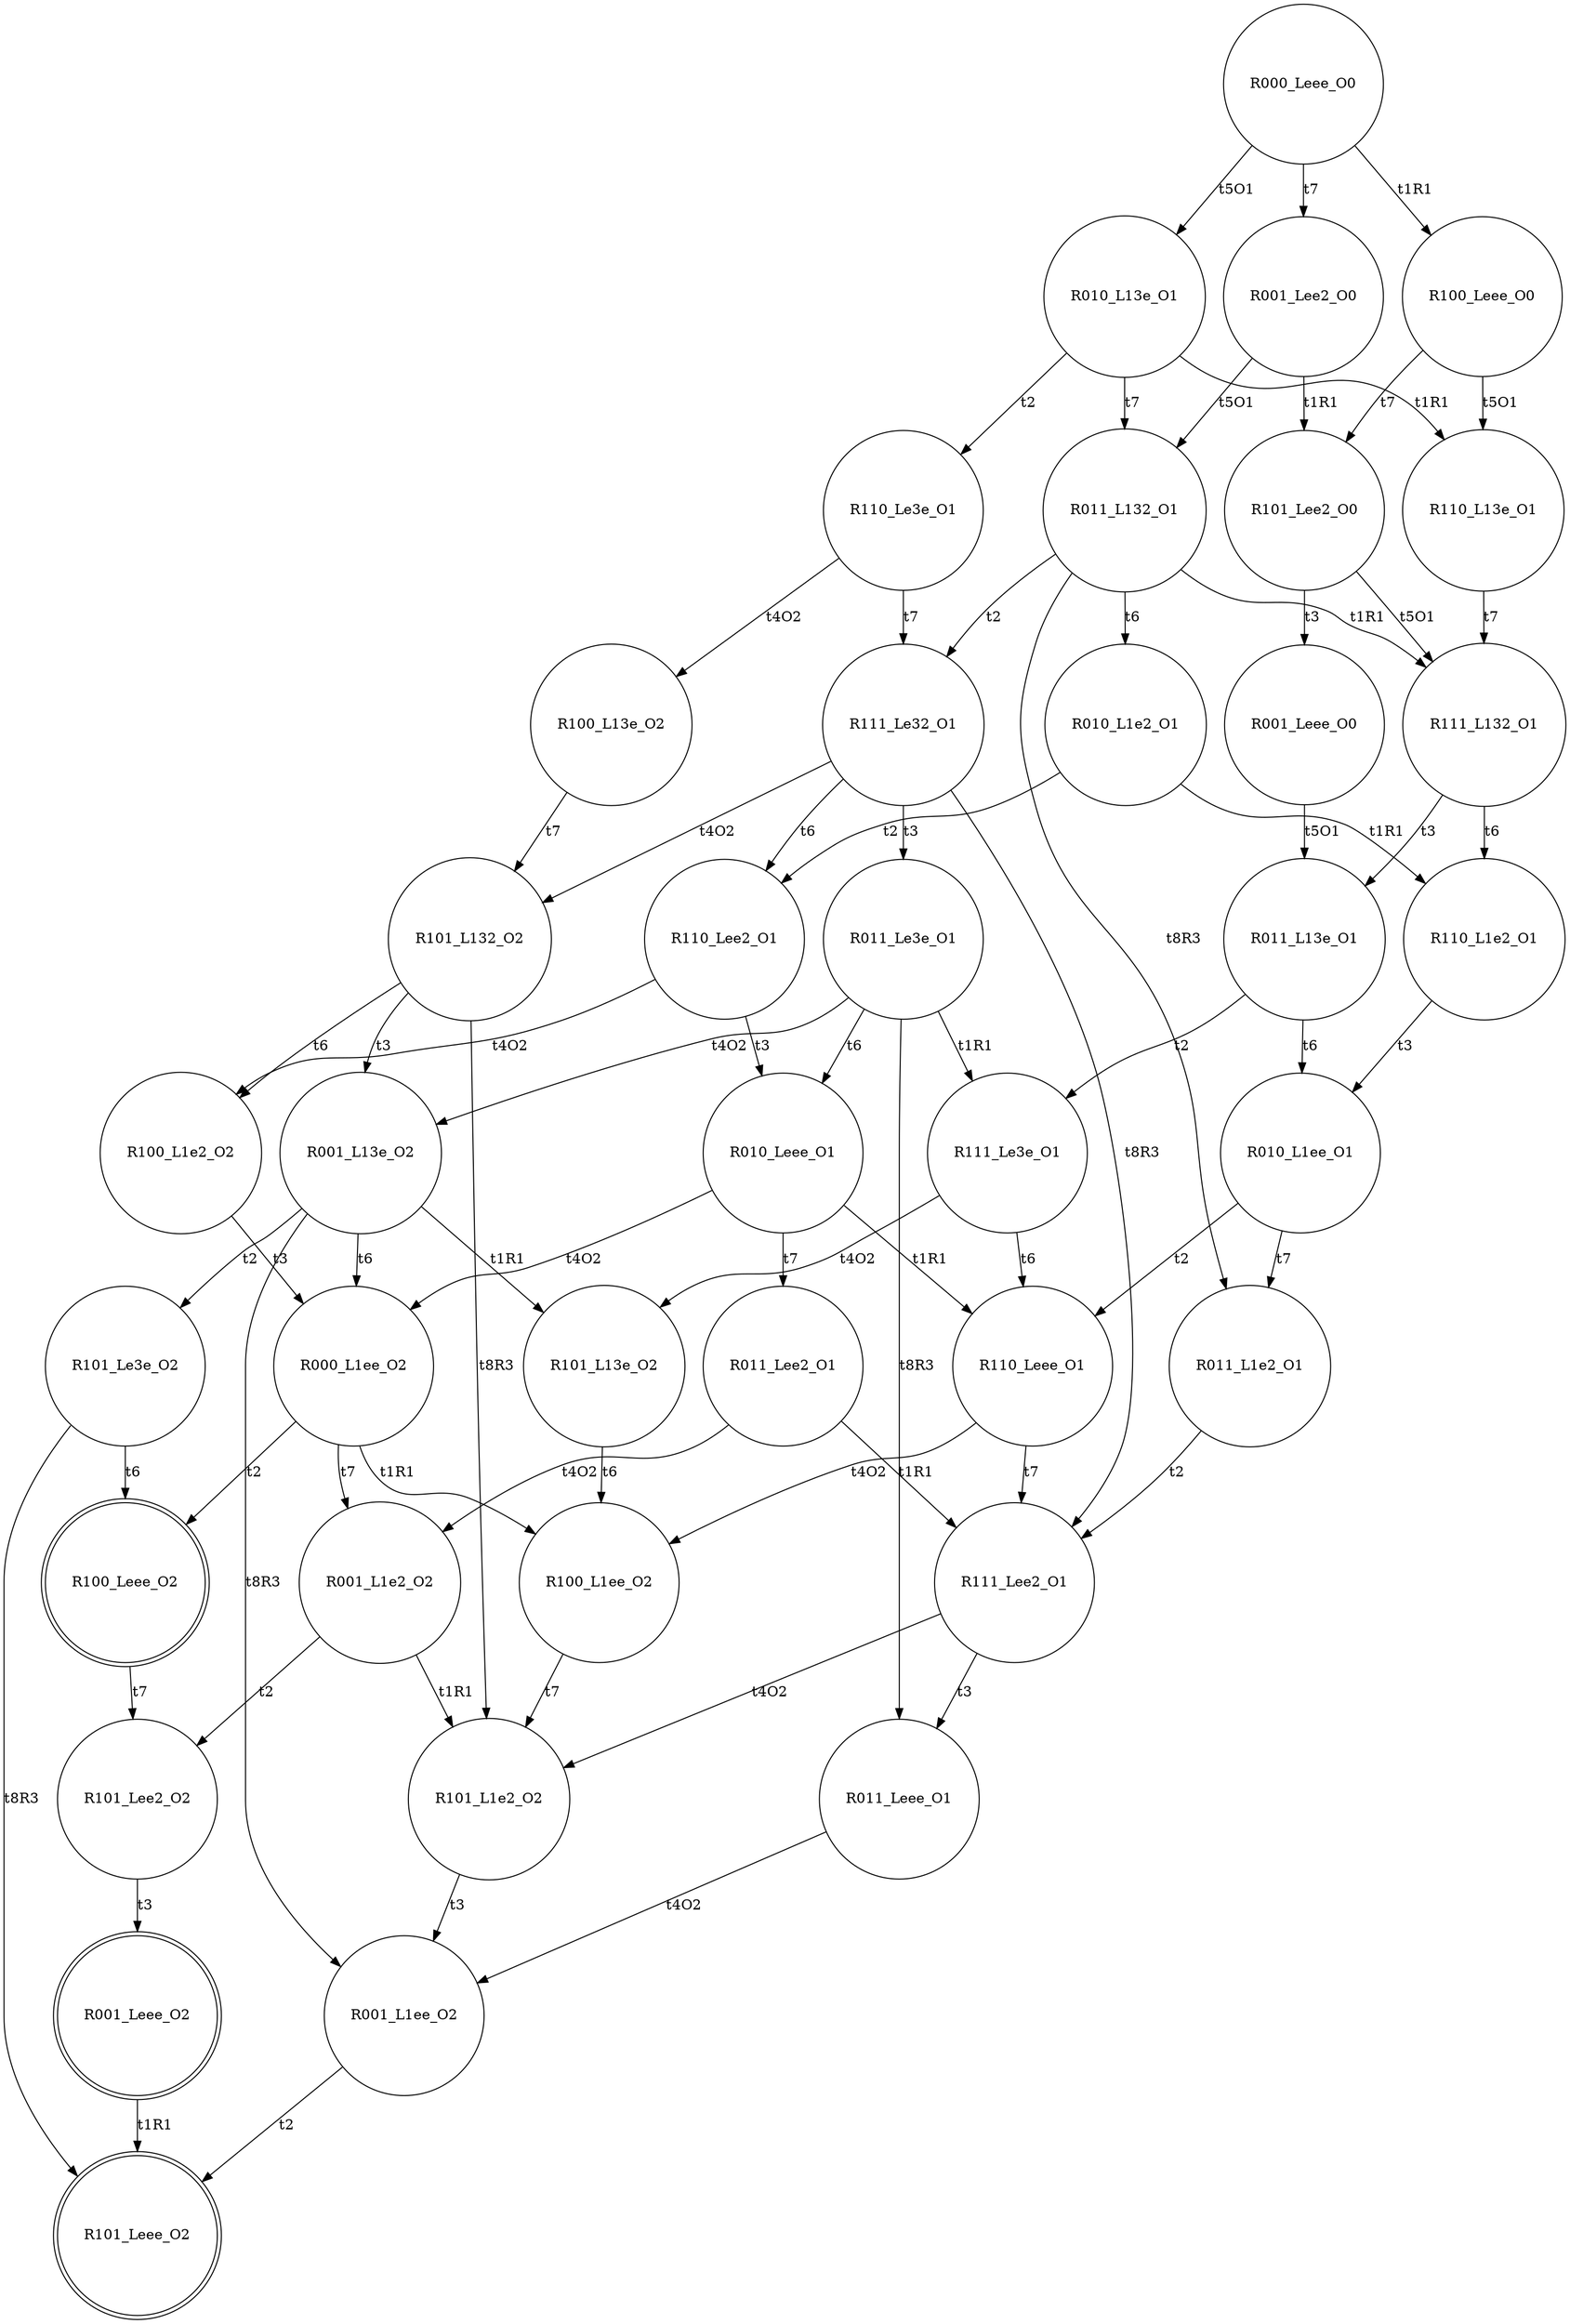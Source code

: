 digraph SCi {
node [shape=circle]; R000_Leee_O0 ;
node [shape=circle]; R100_Leee_O0 ;
node [shape=circle]; R110_L13e_O1 ;
node [shape=circle]; R111_L132_O1 ;
node [shape=circle]; R011_L13e_O1 ;
node [shape=circle]; R111_Le3e_O1 ;
node [shape=circle]; R101_L13e_O2 ;
node [shape=circle]; R100_L1ee_O2 ;
node [shape=circle]; R101_L1e2_O2 ;
node [shape=circle]; R001_L1ee_O2 ;
node [shape=doublecircle]; R101_Leee_O2 ;
node [shape=circle]; R110_Leee_O1 ;
node [shape=circle]; R111_Lee2_O1 ;
node [shape=circle]; R011_Leee_O1 ;
node [shape=circle]; R010_L1ee_O1 ;
node [shape=circle]; R011_L1e2_O1 ;
node [shape=circle]; R110_L1e2_O1 ;
node [shape=circle]; R101_Lee2_O0 ;
node [shape=circle]; R001_Leee_O0 ;
node [shape=circle]; R010_L13e_O1 ;
node [shape=circle]; R110_Le3e_O1 ;
node [shape=circle]; R100_L13e_O2 ;
node [shape=circle]; R101_L132_O2 ;
node [shape=circle]; R001_L13e_O2 ;
node [shape=circle]; R101_Le3e_O2 ;
node [shape=doublecircle]; R100_Leee_O2 ;
node [shape=circle]; R101_Lee2_O2 ;
node [shape=doublecircle]; R001_Leee_O2 ;
node [shape=circle]; R000_L1ee_O2 ;
node [shape=circle]; R001_L1e2_O2 ;
node [shape=circle]; R100_L1e2_O2 ;
node [shape=circle]; R111_Le32_O1 ;
node [shape=circle]; R011_Le3e_O1 ;
node [shape=circle]; R010_Leee_O1 ;
node [shape=circle]; R011_Lee2_O1 ;
node [shape=circle]; R110_Lee2_O1 ;
node [shape=circle]; R011_L132_O1 ;
node [shape=circle]; R010_L1e2_O1 ;
node [shape=circle]; R001_Lee2_O0 ;
R000_Leee_O0 -> R001_Lee2_O0 [label=t7]
R000_Leee_O0 -> R010_L13e_O1 [label=t5O1]
R000_Leee_O0 -> R100_Leee_O0 [label=t1R1]
R100_Leee_O0 -> R101_Lee2_O0 [label=t7]
R100_Leee_O0 -> R110_L13e_O1 [label=t5O1]
R110_L13e_O1 -> R111_L132_O1 [label=t7]
R111_L132_O1 -> R110_L1e2_O1 [label=t6]
R111_L132_O1 -> R011_L13e_O1 [label=t3]
R011_L13e_O1 -> R010_L1ee_O1 [label=t6]
R011_L13e_O1 -> R111_Le3e_O1 [label=t2]
R111_Le3e_O1 -> R110_Leee_O1 [label=t6]
R111_Le3e_O1 -> R101_L13e_O2 [label=t4O2]
R101_L13e_O2 -> R100_L1ee_O2 [label=t6]
R100_L1ee_O2 -> R101_L1e2_O2 [label=t7]
R101_L1e2_O2 -> R001_L1ee_O2 [label=t3]
R001_L1ee_O2 -> R101_Leee_O2 [label=t2]
R110_Leee_O1 -> R111_Lee2_O1 [label=t7]
R110_Leee_O1 -> R100_L1ee_O2 [label=t4O2]
R111_Lee2_O1 -> R101_L1e2_O2 [label=t4O2]
R111_Lee2_O1 -> R011_Leee_O1 [label=t3]
R011_Leee_O1 -> R001_L1ee_O2 [label=t4O2]
R010_L1ee_O1 -> R011_L1e2_O1 [label=t7]
R010_L1ee_O1 -> R110_Leee_O1 [label=t2]
R011_L1e2_O1 -> R111_Lee2_O1 [label=t2]
R110_L1e2_O1 -> R010_L1ee_O1 [label=t3]
R101_Lee2_O0 -> R111_L132_O1 [label=t5O1]
R101_Lee2_O0 -> R001_Leee_O0 [label=t3]
R001_Leee_O0 -> R011_L13e_O1 [label=t5O1]
R010_L13e_O1 -> R011_L132_O1 [label=t7]
R010_L13e_O1 -> R110_Le3e_O1 [label=t2]
R010_L13e_O1 -> R110_L13e_O1 [label=t1R1]
R110_Le3e_O1 -> R111_Le32_O1 [label=t7]
R110_Le3e_O1 -> R100_L13e_O2 [label=t4O2]
R100_L13e_O2 -> R101_L132_O2 [label=t7]
R101_L132_O2 -> R101_L1e2_O2 [label=t8R3]
R101_L132_O2 -> R100_L1e2_O2 [label=t6]
R101_L132_O2 -> R001_L13e_O2 [label=t3]
R001_L13e_O2 -> R001_L1ee_O2 [label=t8R3]
R001_L13e_O2 -> R000_L1ee_O2 [label=t6]
R001_L13e_O2 -> R101_Le3e_O2 [label=t2]
R001_L13e_O2 -> R101_L13e_O2 [label=t1R1]
R101_Le3e_O2 -> R101_Leee_O2 [label=t8R3]
R101_Le3e_O2 -> R100_Leee_O2 [label=t6]
R100_Leee_O2 -> R101_Lee2_O2 [label=t7]
R101_Lee2_O2 -> R001_Leee_O2 [label=t3]
R001_Leee_O2 -> R101_Leee_O2 [label=t1R1]
R000_L1ee_O2 -> R001_L1e2_O2 [label=t7]
R000_L1ee_O2 -> R100_Leee_O2 [label=t2]
R000_L1ee_O2 -> R100_L1ee_O2 [label=t1R1]
R001_L1e2_O2 -> R101_Lee2_O2 [label=t2]
R001_L1e2_O2 -> R101_L1e2_O2 [label=t1R1]
R100_L1e2_O2 -> R000_L1ee_O2 [label=t3]
R111_Le32_O1 -> R111_Lee2_O1 [label=t8R3]
R111_Le32_O1 -> R110_Lee2_O1 [label=t6]
R111_Le32_O1 -> R101_L132_O2 [label=t4O2]
R111_Le32_O1 -> R011_Le3e_O1 [label=t3]
R011_Le3e_O1 -> R011_Leee_O1 [label=t8R3]
R011_Le3e_O1 -> R010_Leee_O1 [label=t6]
R011_Le3e_O1 -> R001_L13e_O2 [label=t4O2]
R011_Le3e_O1 -> R111_Le3e_O1 [label=t1R1]
R010_Leee_O1 -> R011_Lee2_O1 [label=t7]
R010_Leee_O1 -> R000_L1ee_O2 [label=t4O2]
R010_Leee_O1 -> R110_Leee_O1 [label=t1R1]
R011_Lee2_O1 -> R001_L1e2_O2 [label=t4O2]
R011_Lee2_O1 -> R111_Lee2_O1 [label=t1R1]
R110_Lee2_O1 -> R100_L1e2_O2 [label=t4O2]
R110_Lee2_O1 -> R010_Leee_O1 [label=t3]
R011_L132_O1 -> R011_L1e2_O1 [label=t8R3]
R011_L132_O1 -> R010_L1e2_O1 [label=t6]
R011_L132_O1 -> R111_Le32_O1 [label=t2]
R011_L132_O1 -> R111_L132_O1 [label=t1R1]
R010_L1e2_O1 -> R110_Lee2_O1 [label=t2]
R010_L1e2_O1 -> R110_L1e2_O1 [label=t1R1]
R001_Lee2_O0 -> R011_L132_O1 [label=t5O1]
R001_Lee2_O0 -> R101_Lee2_O0 [label=t1R1]
}